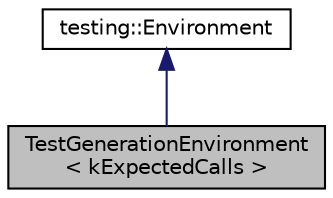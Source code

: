digraph "TestGenerationEnvironment&lt; kExpectedCalls &gt;"
{
  edge [fontname="Helvetica",fontsize="10",labelfontname="Helvetica",labelfontsize="10"];
  node [fontname="Helvetica",fontsize="10",shape=record];
  Node2 [label="TestGenerationEnvironment\l\< kExpectedCalls \>",height=0.2,width=0.4,color="black", fillcolor="grey75", style="filled", fontcolor="black"];
  Node3 -> Node2 [dir="back",color="midnightblue",fontsize="10",style="solid"];
  Node3 [label="testing::Environment",height=0.2,width=0.4,color="black", fillcolor="white", style="filled",URL="$classtesting_1_1Environment.html"];
}
